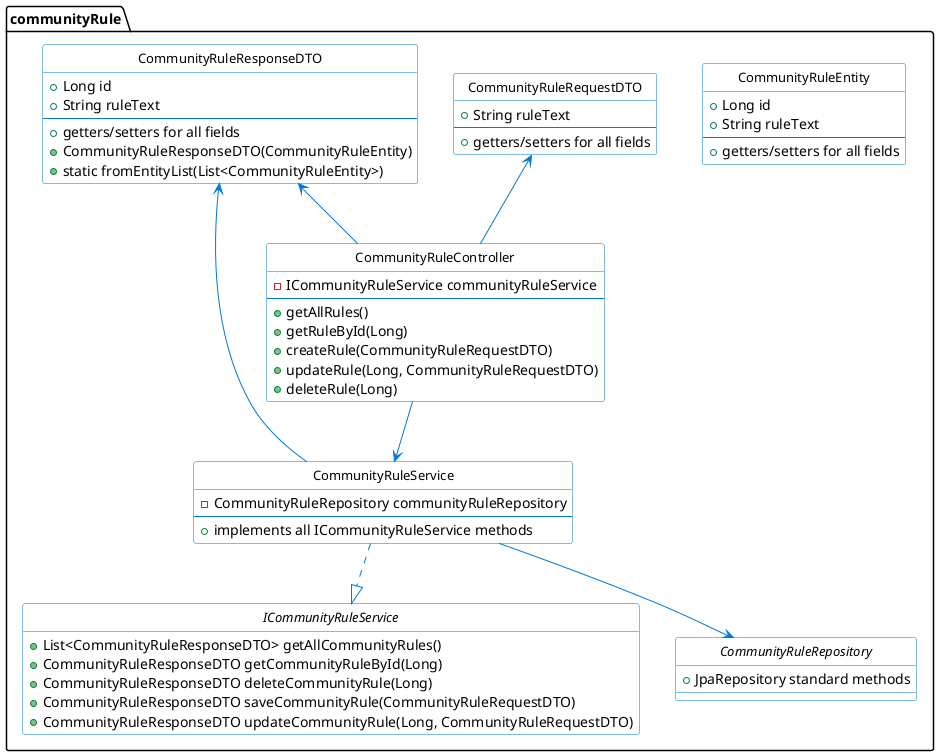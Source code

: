 @startuml

' Configuración general
skinparam class {
    BackgroundColor White
    ArrowColor #0078D7
    BorderColor #0078D7
    FontSize 13
}
hide circle
hide empty fields

package "communityRule" {
    class CommunityRuleEntity {
        + Long id
        + String ruleText
        --
        + getters/setters for all fields
    }

    class CommunityRuleRequestDTO {
        + String ruleText
        --
        + getters/setters for all fields
    }

    class CommunityRuleResponseDTO {
        + Long id
        + String ruleText
        --
        + getters/setters for all fields
        + CommunityRuleResponseDTO(CommunityRuleEntity)
        + static fromEntityList(List<CommunityRuleEntity>)
    }

    interface ICommunityRuleService {
        + List<CommunityRuleResponseDTO> getAllCommunityRules()
        + CommunityRuleResponseDTO getCommunityRuleById(Long)
        + CommunityRuleResponseDTO deleteCommunityRule(Long)
        + CommunityRuleResponseDTO saveCommunityRule(CommunityRuleRequestDTO)
        + CommunityRuleResponseDTO updateCommunityRule(Long, CommunityRuleRequestDTO)
    }

    class CommunityRuleService {
        - CommunityRuleRepository communityRuleRepository
        --
        + implements all ICommunityRuleService methods
    }

    class CommunityRuleController {
        - ICommunityRuleService communityRuleService
        --
        + getAllRules()
        + getRuleById(Long)
        + createRule(CommunityRuleRequestDTO)
        + updateRule(Long, CommunityRuleRequestDTO)
        + deleteRule(Long)
    }

    interface CommunityRuleRepository {
        + JpaRepository standard methods
    }
}

' Relationships
CommunityRuleService ..|> ICommunityRuleService
CommunityRuleService --> CommunityRuleRepository

CommunityRuleController --> CommunityRuleService

CommunityRuleRequestDTO <-- CommunityRuleController
CommunityRuleResponseDTO <-- CommunityRuleController
CommunityRuleResponseDTO <-- CommunityRuleService

@enduml